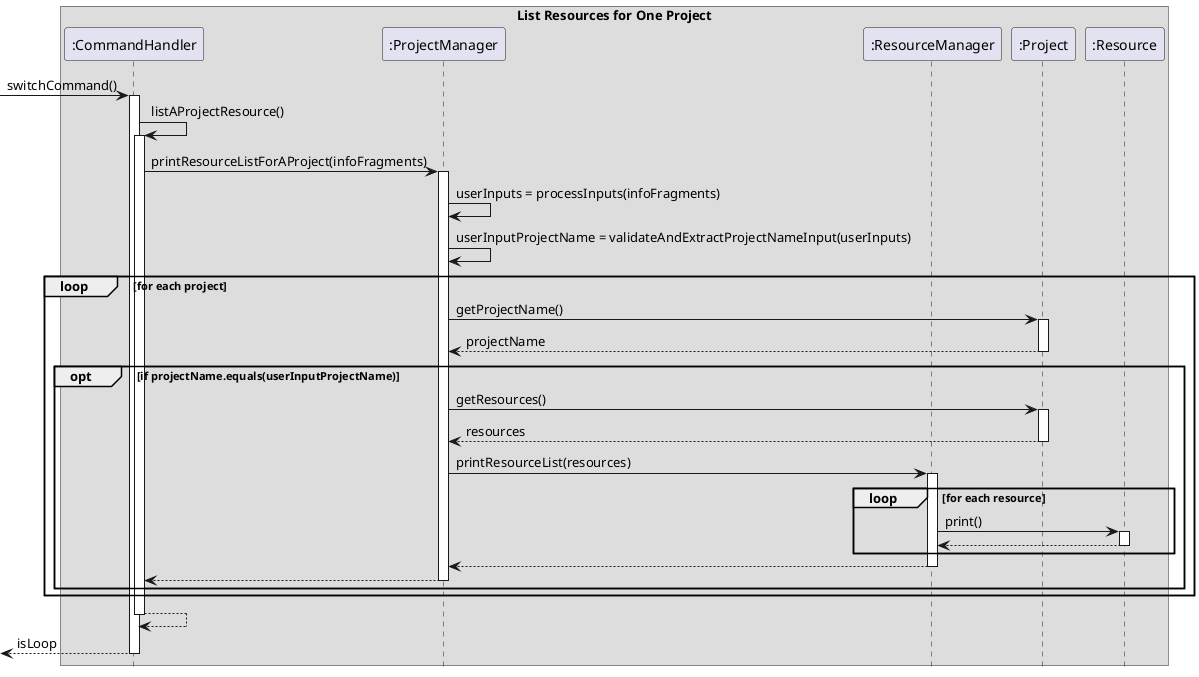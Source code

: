 @startuml
hide footbox
box List Resources for One Project
participant ":CommandHandler" as CH
participant ":ProjectManager" as PM
participant ":ResourceManager" as RM
participant ":Project" as P
participant ":Resource" as R


[-> CH: switchCommand()
activate CH

CH -> CH: listAProjectResource()
activate CH

CH -> PM: printResourceListForAProject(infoFragments)
activate PM

PM -> PM: userInputs = processInputs(infoFragments)
PM -> PM: userInputProjectName = validateAndExtractProjectNameInput(userInputs)

loop for each project
    PM -> P: getProjectName()
    activate P
    return projectName
    opt if projectName.equals(userInputProjectName)
        PM -> P: getResources()
        activate P
        return resources
        PM -> RM: printResourceList(resources)
        activate RM
        loop for each resource
            RM -> R: print()
            activate R
            return
        end

        return
        return
        end
        end
        return
return isLoop

@enduml